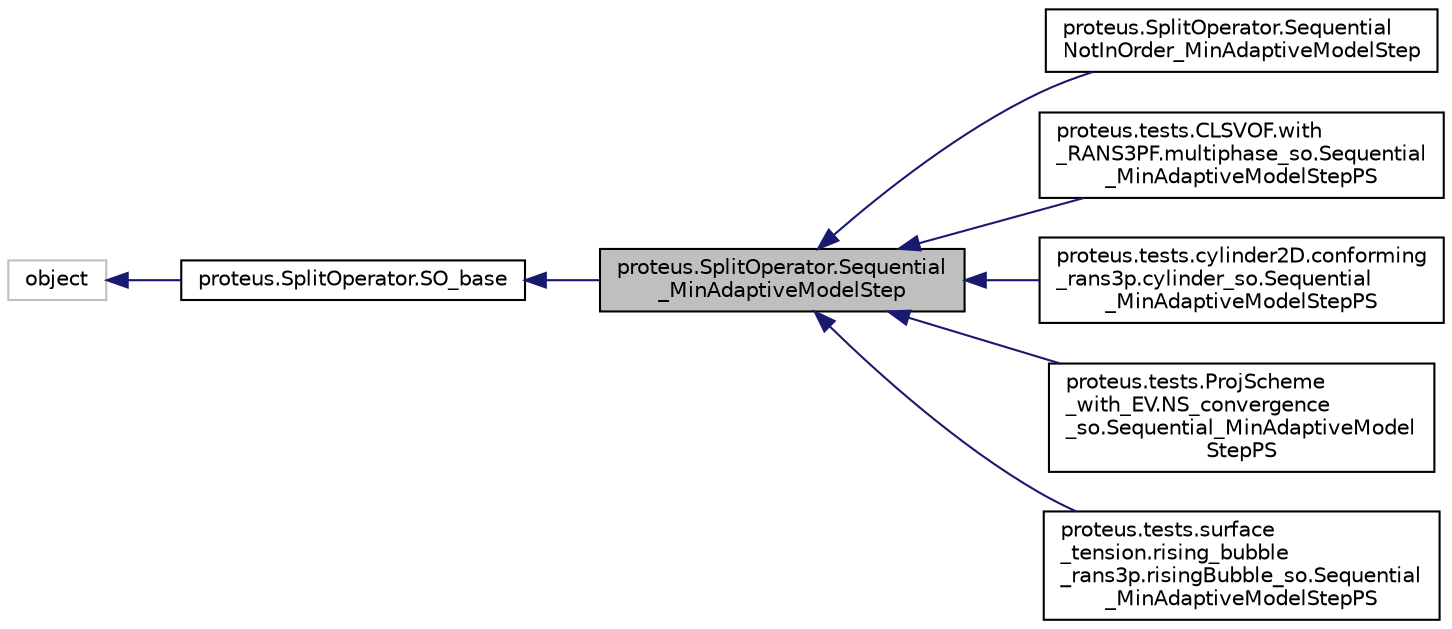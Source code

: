 digraph "proteus.SplitOperator.Sequential_MinAdaptiveModelStep"
{
 // LATEX_PDF_SIZE
  edge [fontname="Helvetica",fontsize="10",labelfontname="Helvetica",labelfontsize="10"];
  node [fontname="Helvetica",fontsize="10",shape=record];
  rankdir="LR";
  Node1 [label="proteus.SplitOperator.Sequential\l_MinAdaptiveModelStep",height=0.2,width=0.4,color="black", fillcolor="grey75", style="filled", fontcolor="black",tooltip=" "];
  Node2 -> Node1 [dir="back",color="midnightblue",fontsize="10",style="solid",fontname="Helvetica"];
  Node2 [label="proteus.SplitOperator.SO_base",height=0.2,width=0.4,color="black", fillcolor="white", style="filled",URL="$classproteus_1_1SplitOperator_1_1SO__base.html",tooltip=" "];
  Node3 -> Node2 [dir="back",color="midnightblue",fontsize="10",style="solid",fontname="Helvetica"];
  Node3 [label="object",height=0.2,width=0.4,color="grey75", fillcolor="white", style="filled",tooltip=" "];
  Node1 -> Node4 [dir="back",color="midnightblue",fontsize="10",style="solid",fontname="Helvetica"];
  Node4 [label="proteus.SplitOperator.Sequential\lNotInOrder_MinAdaptiveModelStep",height=0.2,width=0.4,color="black", fillcolor="white", style="filled",URL="$classproteus_1_1SplitOperator_1_1SequentialNotInOrder__MinAdaptiveModelStep.html",tooltip=" "];
  Node1 -> Node5 [dir="back",color="midnightblue",fontsize="10",style="solid",fontname="Helvetica"];
  Node5 [label="proteus.tests.CLSVOF.with\l_RANS3PF.multiphase_so.Sequential\l_MinAdaptiveModelStepPS",height=0.2,width=0.4,color="black", fillcolor="white", style="filled",URL="$classproteus_1_1tests_1_1CLSVOF_1_1with__RANS3PF_1_1multiphase__so_1_1Sequential__MinAdaptiveModelStepPS.html",tooltip=" "];
  Node1 -> Node6 [dir="back",color="midnightblue",fontsize="10",style="solid",fontname="Helvetica"];
  Node6 [label="proteus.tests.cylinder2D.conforming\l_rans3p.cylinder_so.Sequential\l_MinAdaptiveModelStepPS",height=0.2,width=0.4,color="black", fillcolor="white", style="filled",URL="$classproteus_1_1tests_1_1cylinder2D_1_1conforming__rans3p_1_1cylinder__so_1_1Sequential__MinAdaptiveModelStepPS.html",tooltip=" "];
  Node1 -> Node7 [dir="back",color="midnightblue",fontsize="10",style="solid",fontname="Helvetica"];
  Node7 [label="proteus.tests.ProjScheme\l_with_EV.NS_convergence\l_so.Sequential_MinAdaptiveModel\lStepPS",height=0.2,width=0.4,color="black", fillcolor="white", style="filled",URL="$classproteus_1_1tests_1_1ProjScheme__with__EV_1_1NS__convergence__so_1_1Sequential__MinAdaptiveModelStepPS.html",tooltip=" "];
  Node1 -> Node8 [dir="back",color="midnightblue",fontsize="10",style="solid",fontname="Helvetica"];
  Node8 [label="proteus.tests.surface\l_tension.rising_bubble\l_rans3p.risingBubble_so.Sequential\l_MinAdaptiveModelStepPS",height=0.2,width=0.4,color="black", fillcolor="white", style="filled",URL="$classproteus_1_1tests_1_1surface__tension_1_1rising__bubble__rans3p_1_1risingBubble__so_1_1Sequential__MinAdaptiveModelStepPS.html",tooltip=" "];
}
